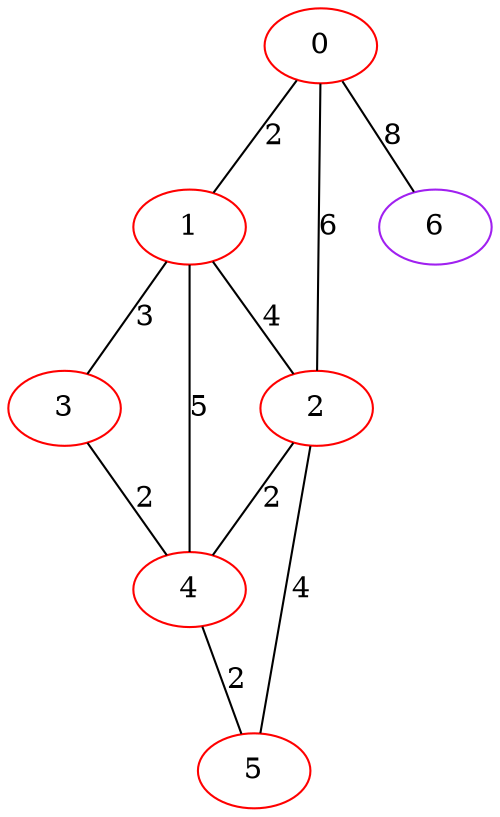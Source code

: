 graph "" {
0 [color=red, weight=1];
1 [color=red, weight=1];
2 [color=red, weight=1];
3 [color=red, weight=1];
4 [color=red, weight=1];
5 [color=red, weight=1];
6 [color=purple, weight=4];
0 -- 1  [key=0, label=2];
0 -- 2  [key=0, label=6];
0 -- 6  [key=0, label=8];
1 -- 2  [key=0, label=4];
1 -- 3  [key=0, label=3];
1 -- 4  [key=0, label=5];
2 -- 4  [key=0, label=2];
2 -- 5  [key=0, label=4];
3 -- 4  [key=0, label=2];
4 -- 5  [key=0, label=2];
}
